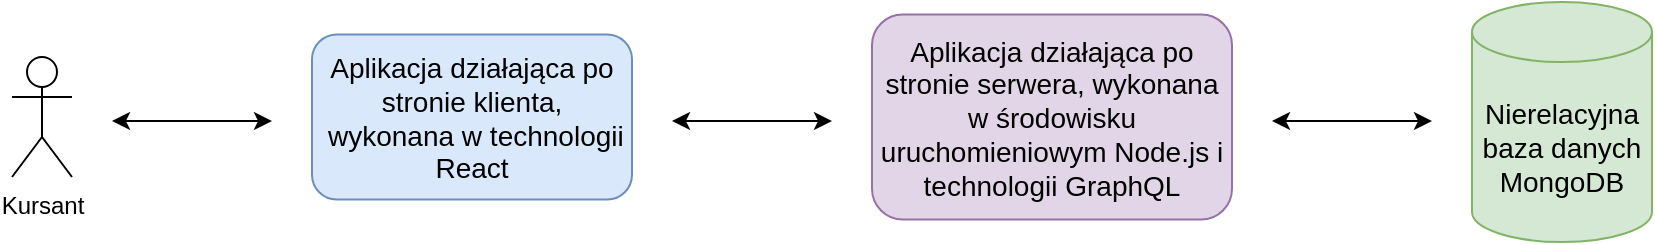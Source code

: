 <mxfile version="14.5.1" type="device"><diagram id="s6niJmQWe7Y-FINsa61N" name="Page-1"><mxGraphModel dx="1422" dy="827" grid="1" gridSize="10" guides="1" tooltips="1" connect="1" arrows="1" fold="1" page="1" pageScale="1" pageWidth="850" pageHeight="1100" math="0" shadow="0"><root><mxCell id="0"/><mxCell id="1" parent="0"/><mxCell id="uy8EvVDnpRvCTThRgCp6-1" value="Kursant" style="shape=umlActor;verticalLabelPosition=bottom;verticalAlign=top;html=1;outlineConnect=0;" parent="1" vertex="1"><mxGeometry x="10" y="277.5" width="30" height="60" as="geometry"/></mxCell><mxCell id="uy8EvVDnpRvCTThRgCp6-2" value="&lt;font style=&quot;font-size: 14px&quot;&gt;Aplikacja działająca po stronie klienta,&lt;br&gt;&amp;nbsp;wykonana w technologii React&lt;/font&gt;" style="rounded=1;whiteSpace=wrap;html=1;fillColor=#dae8fc;strokeColor=#6c8ebf;" parent="1" vertex="1"><mxGeometry x="160" y="266.25" width="160" height="82.5" as="geometry"/></mxCell><mxCell id="uy8EvVDnpRvCTThRgCp6-3" value="&lt;font style=&quot;font-size: 14px&quot;&gt;Aplikacja działająca po stronie serwera, wykonana w środowisku uruchomieniowym Node.js i technologii GraphQL&lt;/font&gt;" style="rounded=1;whiteSpace=wrap;html=1;fillColor=#e1d5e7;strokeColor=#9673a6;" parent="1" vertex="1"><mxGeometry x="440" y="256.25" width="180" height="102.5" as="geometry"/></mxCell><mxCell id="uy8EvVDnpRvCTThRgCp6-4" value="&lt;font style=&quot;font-size: 14px&quot;&gt;Nierelacyjna baza danych MongoDB&lt;/font&gt;" style="shape=cylinder3;whiteSpace=wrap;html=1;boundedLbl=1;backgroundOutline=1;size=15;fillColor=#d5e8d4;strokeColor=#82b366;" parent="1" vertex="1"><mxGeometry x="740" y="250" width="90" height="120" as="geometry"/></mxCell><mxCell id="uy8EvVDnpRvCTThRgCp6-6" value="" style="endArrow=classic;startArrow=classic;html=1;" parent="1" edge="1"><mxGeometry width="50" height="50" relative="1" as="geometry"><mxPoint x="60" y="309.5" as="sourcePoint"/><mxPoint x="140" y="309.5" as="targetPoint"/></mxGeometry></mxCell><mxCell id="uy8EvVDnpRvCTThRgCp6-9" value="" style="endArrow=classic;startArrow=classic;html=1;" parent="1" edge="1"><mxGeometry width="50" height="50" relative="1" as="geometry"><mxPoint x="340" y="309.5" as="sourcePoint"/><mxPoint x="420" y="309.5" as="targetPoint"/></mxGeometry></mxCell><mxCell id="uy8EvVDnpRvCTThRgCp6-10" value="" style="endArrow=classic;startArrow=classic;html=1;" parent="1" edge="1"><mxGeometry width="50" height="50" relative="1" as="geometry"><mxPoint x="640" y="309.5" as="sourcePoint"/><mxPoint x="720" y="309.5" as="targetPoint"/></mxGeometry></mxCell></root></mxGraphModel></diagram></mxfile>